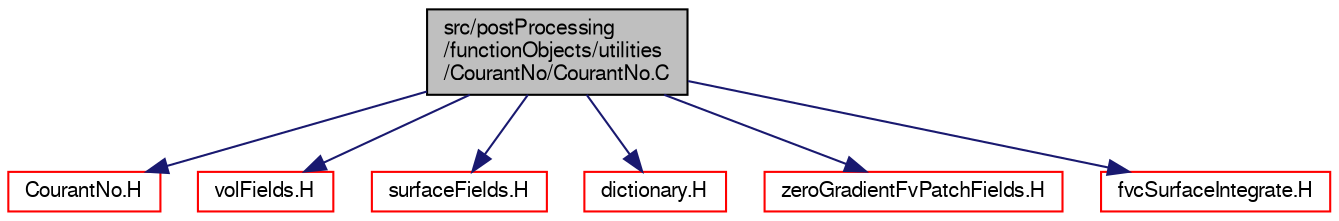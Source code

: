 digraph "src/postProcessing/functionObjects/utilities/CourantNo/CourantNo.C"
{
  bgcolor="transparent";
  edge [fontname="FreeSans",fontsize="10",labelfontname="FreeSans",labelfontsize="10"];
  node [fontname="FreeSans",fontsize="10",shape=record];
  Node0 [label="src/postProcessing\l/functionObjects/utilities\l/CourantNo/CourantNo.C",height=0.2,width=0.4,color="black", fillcolor="grey75", style="filled", fontcolor="black"];
  Node0 -> Node1 [color="midnightblue",fontsize="10",style="solid",fontname="FreeSans"];
  Node1 [label="CourantNo.H",height=0.2,width=0.4,color="red",URL="$a39350.html"];
  Node0 -> Node68 [color="midnightblue",fontsize="10",style="solid",fontname="FreeSans"];
  Node68 [label="volFields.H",height=0.2,width=0.4,color="red",URL="$a02750.html"];
  Node0 -> Node304 [color="midnightblue",fontsize="10",style="solid",fontname="FreeSans"];
  Node304 [label="surfaceFields.H",height=0.2,width=0.4,color="red",URL="$a02735.html",tooltip="Foam::surfaceFields. "];
  Node0 -> Node261 [color="midnightblue",fontsize="10",style="solid",fontname="FreeSans"];
  Node261 [label="dictionary.H",height=0.2,width=0.4,color="red",URL="$a08804.html"];
  Node0 -> Node311 [color="midnightblue",fontsize="10",style="solid",fontname="FreeSans"];
  Node311 [label="zeroGradientFvPatchFields.H",height=0.2,width=0.4,color="red",URL="$a01547.html"];
  Node0 -> Node313 [color="midnightblue",fontsize="10",style="solid",fontname="FreeSans"];
  Node313 [label="fvcSurfaceIntegrate.H",height=0.2,width=0.4,color="red",URL="$a03044.html",tooltip="Surface integrate surfaceField creating a volField. Surface sum a surfaceField creating a volField..."];
}
